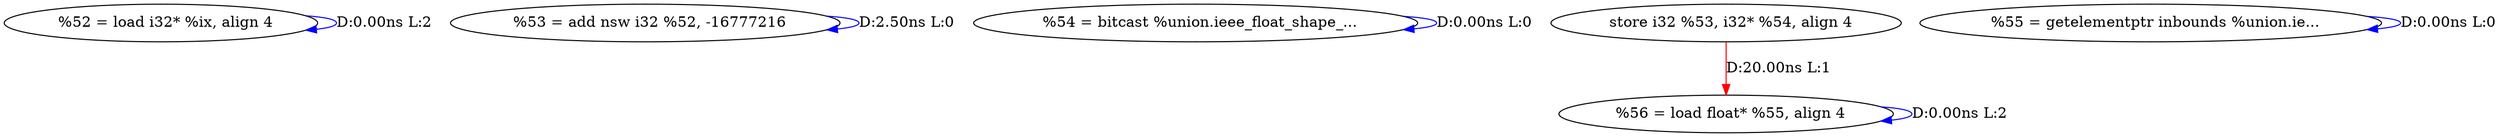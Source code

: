digraph {
Node0x2c77fc0[label="  %52 = load i32* %ix, align 4"];
Node0x2c77fc0 -> Node0x2c77fc0[label="D:0.00ns L:2",color=blue];
Node0x2c780a0[label="  %53 = add nsw i32 %52, -16777216"];
Node0x2c780a0 -> Node0x2c780a0[label="D:2.50ns L:0",color=blue];
Node0x2c78180[label="  %54 = bitcast %union.ieee_float_shape_..."];
Node0x2c78180 -> Node0x2c78180[label="D:0.00ns L:0",color=blue];
Node0x2c78420[label="  %56 = load float* %55, align 4"];
Node0x2c78260[label="  store i32 %53, i32* %54, align 4"];
Node0x2c78260 -> Node0x2c78420[label="D:20.00ns L:1",color=red];
Node0x2c78340[label="  %55 = getelementptr inbounds %union.ie..."];
Node0x2c78340 -> Node0x2c78340[label="D:0.00ns L:0",color=blue];
Node0x2c78420 -> Node0x2c78420[label="D:0.00ns L:2",color=blue];
}
